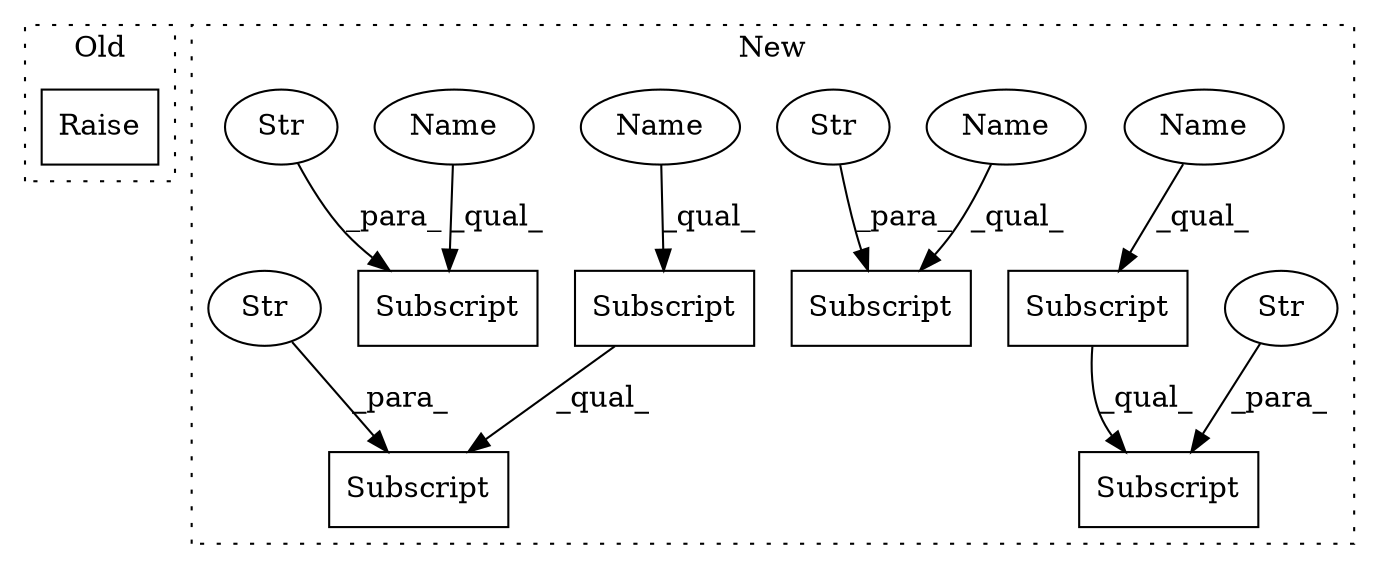 digraph G {
subgraph cluster0 {
1 [label="Raise" a="91" s="3391" l="6" shape="box"];
label = "Old";
style="dotted";
}
subgraph cluster1 {
2 [label="Subscript" a="63" s="1239,0" l="37,0" shape="box"];
3 [label="Str" a="66" s="1258" l="17" shape="ellipse"];
4 [label="Subscript" a="63" s="1176,0" l="32,0" shape="box"];
5 [label="Str" a="66" s="1195" l="12" shape="ellipse"];
6 [label="Subscript" a="63" s="1305,0" l="53,0" shape="box"];
7 [label="Str" a="66" s="1343" l="14" shape="ellipse"];
8 [label="Subscript" a="63" s="4321,0" l="50,0" shape="box"];
9 [label="Str" a="66" s="4359" l="11" shape="ellipse"];
10 [label="Subscript" a="63" s="1305,0" l="37,0" shape="box"];
11 [label="Name" a="87" s="1239" l="18" shape="ellipse"];
12 [label="Name" a="87" s="1305" l="18" shape="ellipse"];
13 [label="Subscript" a="63" s="4321,0" l="37,0" shape="box"];
14 [label="Name" a="87" s="4321" l="18" shape="ellipse"];
15 [label="Name" a="87" s="1176" l="18" shape="ellipse"];
label = "New";
style="dotted";
}
3 -> 2 [label="_para_"];
5 -> 4 [label="_para_"];
7 -> 6 [label="_para_"];
9 -> 8 [label="_para_"];
10 -> 6 [label="_qual_"];
11 -> 2 [label="_qual_"];
12 -> 10 [label="_qual_"];
13 -> 8 [label="_qual_"];
14 -> 13 [label="_qual_"];
15 -> 4 [label="_qual_"];
}